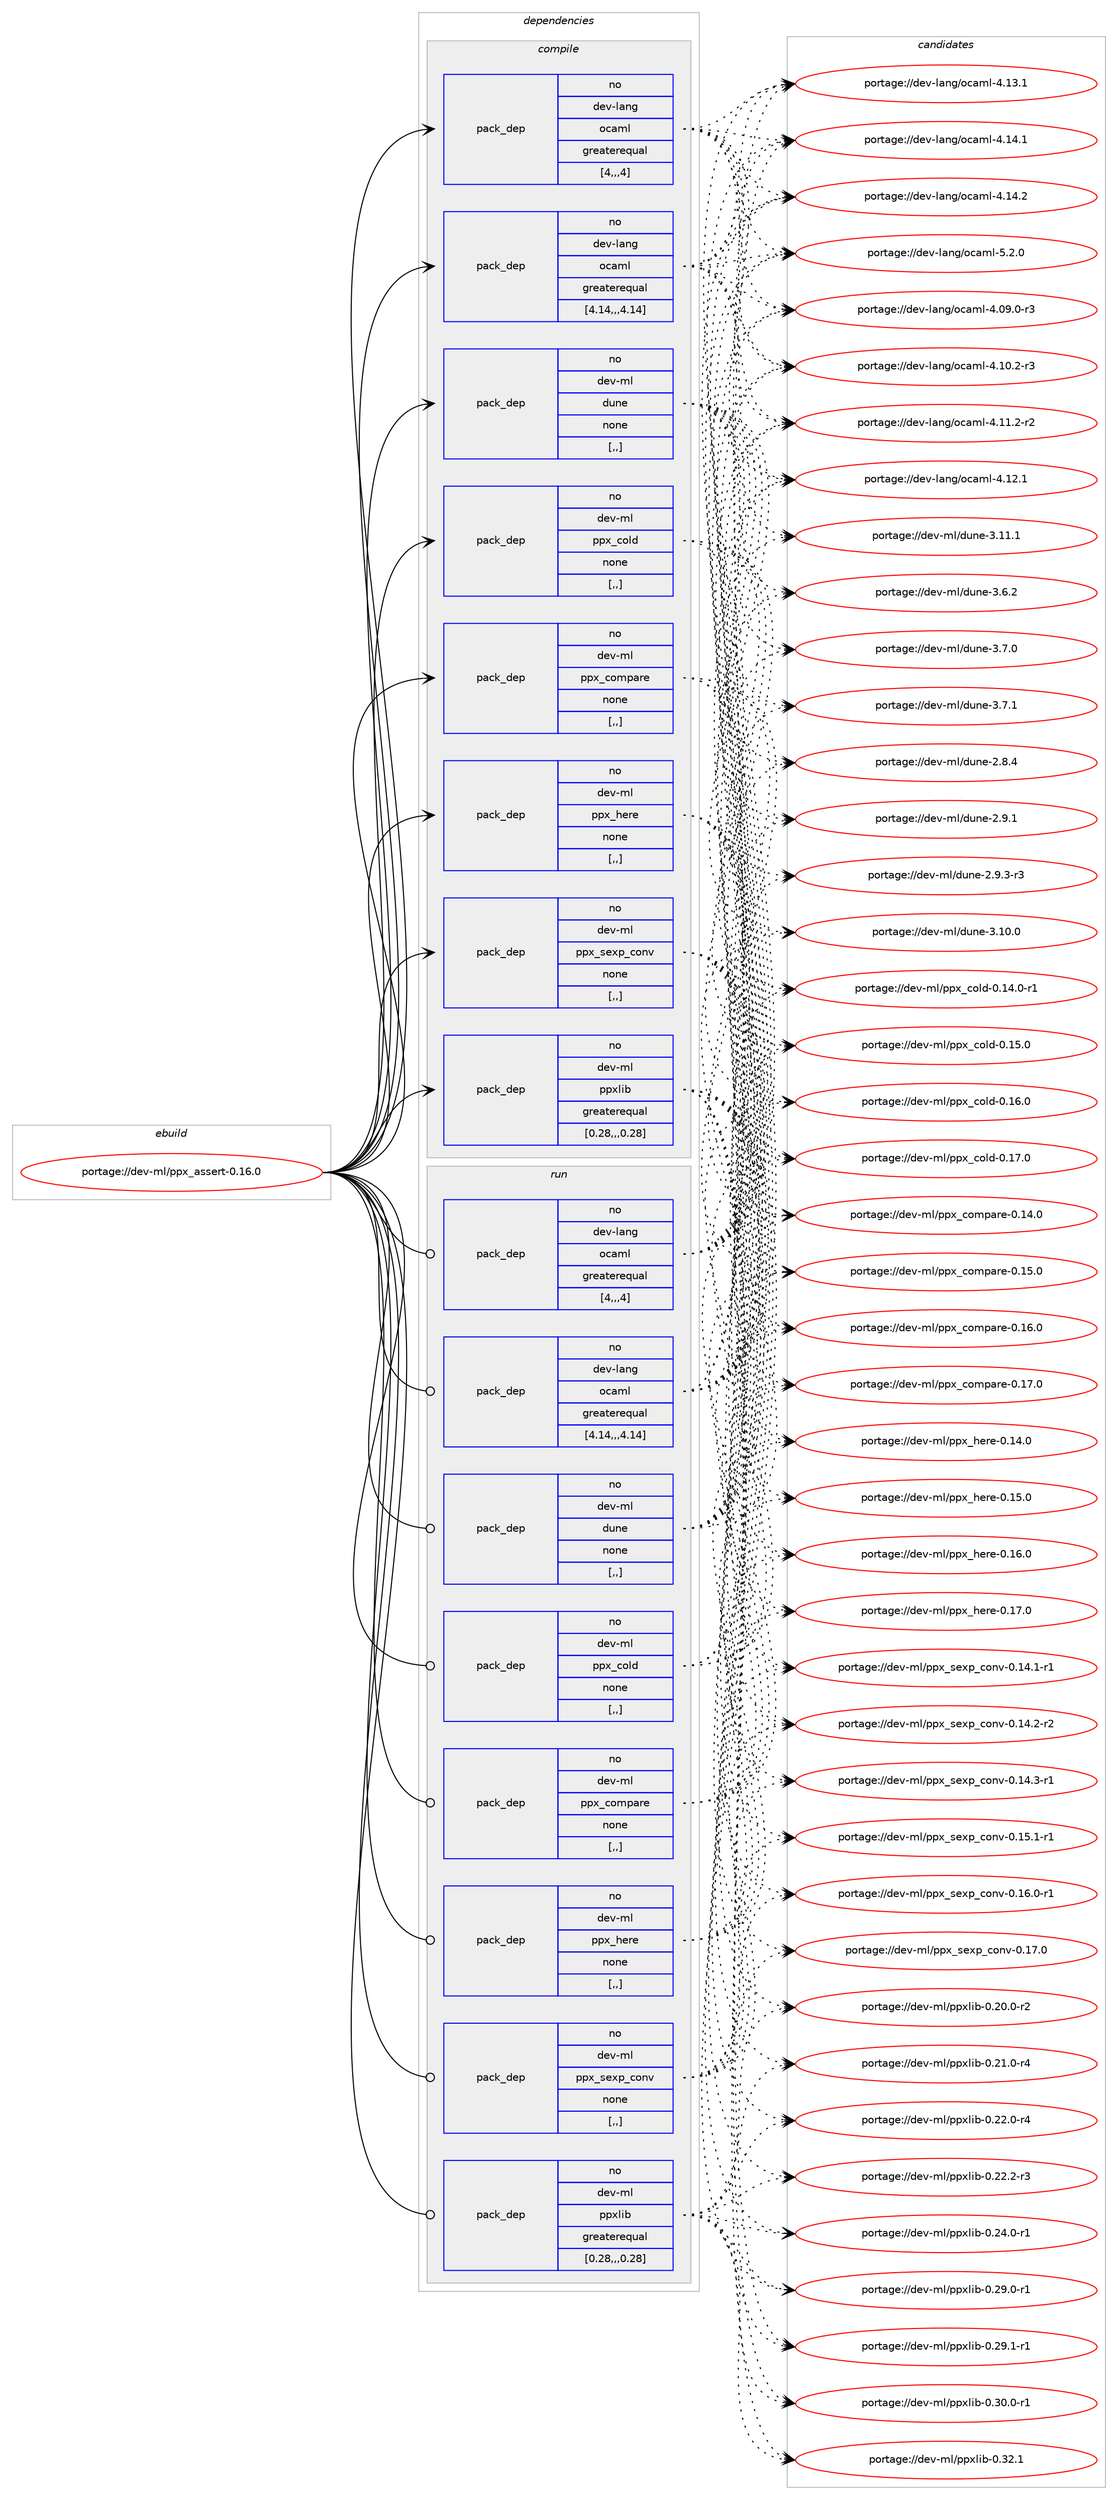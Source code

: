 digraph prolog {

# *************
# Graph options
# *************

newrank=true;
concentrate=true;
compound=true;
graph [rankdir=LR,fontname=Helvetica,fontsize=10,ranksep=1.5];#, ranksep=2.5, nodesep=0.2];
edge  [arrowhead=vee];
node  [fontname=Helvetica,fontsize=10];

# **********
# The ebuild
# **********

subgraph cluster_leftcol {
color=gray;
rank=same;
label=<<i>ebuild</i>>;
id [label="portage://dev-ml/ppx_assert-0.16.0", color=red, width=4, href="../dev-ml/ppx_assert-0.16.0.svg"];
}

# ****************
# The dependencies
# ****************

subgraph cluster_midcol {
color=gray;
label=<<i>dependencies</i>>;
subgraph cluster_compile {
fillcolor="#eeeeee";
style=filled;
label=<<i>compile</i>>;
subgraph pack88953 {
dependency118992 [label=<<TABLE BORDER="0" CELLBORDER="1" CELLSPACING="0" CELLPADDING="4" WIDTH="220"><TR><TD ROWSPAN="6" CELLPADDING="30">pack_dep</TD></TR><TR><TD WIDTH="110">no</TD></TR><TR><TD>dev-lang</TD></TR><TR><TD>ocaml</TD></TR><TR><TD>greaterequal</TD></TR><TR><TD>[4,,,4]</TD></TR></TABLE>>, shape=none, color=blue];
}
id:e -> dependency118992:w [weight=20,style="solid",arrowhead="vee"];
subgraph pack88954 {
dependency118993 [label=<<TABLE BORDER="0" CELLBORDER="1" CELLSPACING="0" CELLPADDING="4" WIDTH="220"><TR><TD ROWSPAN="6" CELLPADDING="30">pack_dep</TD></TR><TR><TD WIDTH="110">no</TD></TR><TR><TD>dev-lang</TD></TR><TR><TD>ocaml</TD></TR><TR><TD>greaterequal</TD></TR><TR><TD>[4.14,,,4.14]</TD></TR></TABLE>>, shape=none, color=blue];
}
id:e -> dependency118993:w [weight=20,style="solid",arrowhead="vee"];
subgraph pack88955 {
dependency118994 [label=<<TABLE BORDER="0" CELLBORDER="1" CELLSPACING="0" CELLPADDING="4" WIDTH="220"><TR><TD ROWSPAN="6" CELLPADDING="30">pack_dep</TD></TR><TR><TD WIDTH="110">no</TD></TR><TR><TD>dev-ml</TD></TR><TR><TD>dune</TD></TR><TR><TD>none</TD></TR><TR><TD>[,,]</TD></TR></TABLE>>, shape=none, color=blue];
}
id:e -> dependency118994:w [weight=20,style="solid",arrowhead="vee"];
subgraph pack88956 {
dependency118995 [label=<<TABLE BORDER="0" CELLBORDER="1" CELLSPACING="0" CELLPADDING="4" WIDTH="220"><TR><TD ROWSPAN="6" CELLPADDING="30">pack_dep</TD></TR><TR><TD WIDTH="110">no</TD></TR><TR><TD>dev-ml</TD></TR><TR><TD>ppx_cold</TD></TR><TR><TD>none</TD></TR><TR><TD>[,,]</TD></TR></TABLE>>, shape=none, color=blue];
}
id:e -> dependency118995:w [weight=20,style="solid",arrowhead="vee"];
subgraph pack88957 {
dependency118996 [label=<<TABLE BORDER="0" CELLBORDER="1" CELLSPACING="0" CELLPADDING="4" WIDTH="220"><TR><TD ROWSPAN="6" CELLPADDING="30">pack_dep</TD></TR><TR><TD WIDTH="110">no</TD></TR><TR><TD>dev-ml</TD></TR><TR><TD>ppx_compare</TD></TR><TR><TD>none</TD></TR><TR><TD>[,,]</TD></TR></TABLE>>, shape=none, color=blue];
}
id:e -> dependency118996:w [weight=20,style="solid",arrowhead="vee"];
subgraph pack88958 {
dependency118997 [label=<<TABLE BORDER="0" CELLBORDER="1" CELLSPACING="0" CELLPADDING="4" WIDTH="220"><TR><TD ROWSPAN="6" CELLPADDING="30">pack_dep</TD></TR><TR><TD WIDTH="110">no</TD></TR><TR><TD>dev-ml</TD></TR><TR><TD>ppx_here</TD></TR><TR><TD>none</TD></TR><TR><TD>[,,]</TD></TR></TABLE>>, shape=none, color=blue];
}
id:e -> dependency118997:w [weight=20,style="solid",arrowhead="vee"];
subgraph pack88959 {
dependency118998 [label=<<TABLE BORDER="0" CELLBORDER="1" CELLSPACING="0" CELLPADDING="4" WIDTH="220"><TR><TD ROWSPAN="6" CELLPADDING="30">pack_dep</TD></TR><TR><TD WIDTH="110">no</TD></TR><TR><TD>dev-ml</TD></TR><TR><TD>ppx_sexp_conv</TD></TR><TR><TD>none</TD></TR><TR><TD>[,,]</TD></TR></TABLE>>, shape=none, color=blue];
}
id:e -> dependency118998:w [weight=20,style="solid",arrowhead="vee"];
subgraph pack88960 {
dependency118999 [label=<<TABLE BORDER="0" CELLBORDER="1" CELLSPACING="0" CELLPADDING="4" WIDTH="220"><TR><TD ROWSPAN="6" CELLPADDING="30">pack_dep</TD></TR><TR><TD WIDTH="110">no</TD></TR><TR><TD>dev-ml</TD></TR><TR><TD>ppxlib</TD></TR><TR><TD>greaterequal</TD></TR><TR><TD>[0.28,,,0.28]</TD></TR></TABLE>>, shape=none, color=blue];
}
id:e -> dependency118999:w [weight=20,style="solid",arrowhead="vee"];
}
subgraph cluster_compileandrun {
fillcolor="#eeeeee";
style=filled;
label=<<i>compile and run</i>>;
}
subgraph cluster_run {
fillcolor="#eeeeee";
style=filled;
label=<<i>run</i>>;
subgraph pack88961 {
dependency119000 [label=<<TABLE BORDER="0" CELLBORDER="1" CELLSPACING="0" CELLPADDING="4" WIDTH="220"><TR><TD ROWSPAN="6" CELLPADDING="30">pack_dep</TD></TR><TR><TD WIDTH="110">no</TD></TR><TR><TD>dev-lang</TD></TR><TR><TD>ocaml</TD></TR><TR><TD>greaterequal</TD></TR><TR><TD>[4,,,4]</TD></TR></TABLE>>, shape=none, color=blue];
}
id:e -> dependency119000:w [weight=20,style="solid",arrowhead="odot"];
subgraph pack88962 {
dependency119001 [label=<<TABLE BORDER="0" CELLBORDER="1" CELLSPACING="0" CELLPADDING="4" WIDTH="220"><TR><TD ROWSPAN="6" CELLPADDING="30">pack_dep</TD></TR><TR><TD WIDTH="110">no</TD></TR><TR><TD>dev-lang</TD></TR><TR><TD>ocaml</TD></TR><TR><TD>greaterequal</TD></TR><TR><TD>[4.14,,,4.14]</TD></TR></TABLE>>, shape=none, color=blue];
}
id:e -> dependency119001:w [weight=20,style="solid",arrowhead="odot"];
subgraph pack88963 {
dependency119002 [label=<<TABLE BORDER="0" CELLBORDER="1" CELLSPACING="0" CELLPADDING="4" WIDTH="220"><TR><TD ROWSPAN="6" CELLPADDING="30">pack_dep</TD></TR><TR><TD WIDTH="110">no</TD></TR><TR><TD>dev-ml</TD></TR><TR><TD>dune</TD></TR><TR><TD>none</TD></TR><TR><TD>[,,]</TD></TR></TABLE>>, shape=none, color=blue];
}
id:e -> dependency119002:w [weight=20,style="solid",arrowhead="odot"];
subgraph pack88964 {
dependency119003 [label=<<TABLE BORDER="0" CELLBORDER="1" CELLSPACING="0" CELLPADDING="4" WIDTH="220"><TR><TD ROWSPAN="6" CELLPADDING="30">pack_dep</TD></TR><TR><TD WIDTH="110">no</TD></TR><TR><TD>dev-ml</TD></TR><TR><TD>ppx_cold</TD></TR><TR><TD>none</TD></TR><TR><TD>[,,]</TD></TR></TABLE>>, shape=none, color=blue];
}
id:e -> dependency119003:w [weight=20,style="solid",arrowhead="odot"];
subgraph pack88965 {
dependency119004 [label=<<TABLE BORDER="0" CELLBORDER="1" CELLSPACING="0" CELLPADDING="4" WIDTH="220"><TR><TD ROWSPAN="6" CELLPADDING="30">pack_dep</TD></TR><TR><TD WIDTH="110">no</TD></TR><TR><TD>dev-ml</TD></TR><TR><TD>ppx_compare</TD></TR><TR><TD>none</TD></TR><TR><TD>[,,]</TD></TR></TABLE>>, shape=none, color=blue];
}
id:e -> dependency119004:w [weight=20,style="solid",arrowhead="odot"];
subgraph pack88966 {
dependency119005 [label=<<TABLE BORDER="0" CELLBORDER="1" CELLSPACING="0" CELLPADDING="4" WIDTH="220"><TR><TD ROWSPAN="6" CELLPADDING="30">pack_dep</TD></TR><TR><TD WIDTH="110">no</TD></TR><TR><TD>dev-ml</TD></TR><TR><TD>ppx_here</TD></TR><TR><TD>none</TD></TR><TR><TD>[,,]</TD></TR></TABLE>>, shape=none, color=blue];
}
id:e -> dependency119005:w [weight=20,style="solid",arrowhead="odot"];
subgraph pack88967 {
dependency119006 [label=<<TABLE BORDER="0" CELLBORDER="1" CELLSPACING="0" CELLPADDING="4" WIDTH="220"><TR><TD ROWSPAN="6" CELLPADDING="30">pack_dep</TD></TR><TR><TD WIDTH="110">no</TD></TR><TR><TD>dev-ml</TD></TR><TR><TD>ppx_sexp_conv</TD></TR><TR><TD>none</TD></TR><TR><TD>[,,]</TD></TR></TABLE>>, shape=none, color=blue];
}
id:e -> dependency119006:w [weight=20,style="solid",arrowhead="odot"];
subgraph pack88968 {
dependency119007 [label=<<TABLE BORDER="0" CELLBORDER="1" CELLSPACING="0" CELLPADDING="4" WIDTH="220"><TR><TD ROWSPAN="6" CELLPADDING="30">pack_dep</TD></TR><TR><TD WIDTH="110">no</TD></TR><TR><TD>dev-ml</TD></TR><TR><TD>ppxlib</TD></TR><TR><TD>greaterequal</TD></TR><TR><TD>[0.28,,,0.28]</TD></TR></TABLE>>, shape=none, color=blue];
}
id:e -> dependency119007:w [weight=20,style="solid",arrowhead="odot"];
}
}

# **************
# The candidates
# **************

subgraph cluster_choices {
rank=same;
color=gray;
label=<<i>candidates</i>>;

subgraph choice88953 {
color=black;
nodesep=1;
choice1001011184510897110103471119997109108455246485746484511451 [label="portage://dev-lang/ocaml-4.09.0-r3", color=red, width=4,href="../dev-lang/ocaml-4.09.0-r3.svg"];
choice1001011184510897110103471119997109108455246494846504511451 [label="portage://dev-lang/ocaml-4.10.2-r3", color=red, width=4,href="../dev-lang/ocaml-4.10.2-r3.svg"];
choice1001011184510897110103471119997109108455246494946504511450 [label="portage://dev-lang/ocaml-4.11.2-r2", color=red, width=4,href="../dev-lang/ocaml-4.11.2-r2.svg"];
choice100101118451089711010347111999710910845524649504649 [label="portage://dev-lang/ocaml-4.12.1", color=red, width=4,href="../dev-lang/ocaml-4.12.1.svg"];
choice100101118451089711010347111999710910845524649514649 [label="portage://dev-lang/ocaml-4.13.1", color=red, width=4,href="../dev-lang/ocaml-4.13.1.svg"];
choice100101118451089711010347111999710910845524649524649 [label="portage://dev-lang/ocaml-4.14.1", color=red, width=4,href="../dev-lang/ocaml-4.14.1.svg"];
choice100101118451089711010347111999710910845524649524650 [label="portage://dev-lang/ocaml-4.14.2", color=red, width=4,href="../dev-lang/ocaml-4.14.2.svg"];
choice1001011184510897110103471119997109108455346504648 [label="portage://dev-lang/ocaml-5.2.0", color=red, width=4,href="../dev-lang/ocaml-5.2.0.svg"];
dependency118992:e -> choice1001011184510897110103471119997109108455246485746484511451:w [style=dotted,weight="100"];
dependency118992:e -> choice1001011184510897110103471119997109108455246494846504511451:w [style=dotted,weight="100"];
dependency118992:e -> choice1001011184510897110103471119997109108455246494946504511450:w [style=dotted,weight="100"];
dependency118992:e -> choice100101118451089711010347111999710910845524649504649:w [style=dotted,weight="100"];
dependency118992:e -> choice100101118451089711010347111999710910845524649514649:w [style=dotted,weight="100"];
dependency118992:e -> choice100101118451089711010347111999710910845524649524649:w [style=dotted,weight="100"];
dependency118992:e -> choice100101118451089711010347111999710910845524649524650:w [style=dotted,weight="100"];
dependency118992:e -> choice1001011184510897110103471119997109108455346504648:w [style=dotted,weight="100"];
}
subgraph choice88954 {
color=black;
nodesep=1;
choice1001011184510897110103471119997109108455246485746484511451 [label="portage://dev-lang/ocaml-4.09.0-r3", color=red, width=4,href="../dev-lang/ocaml-4.09.0-r3.svg"];
choice1001011184510897110103471119997109108455246494846504511451 [label="portage://dev-lang/ocaml-4.10.2-r3", color=red, width=4,href="../dev-lang/ocaml-4.10.2-r3.svg"];
choice1001011184510897110103471119997109108455246494946504511450 [label="portage://dev-lang/ocaml-4.11.2-r2", color=red, width=4,href="../dev-lang/ocaml-4.11.2-r2.svg"];
choice100101118451089711010347111999710910845524649504649 [label="portage://dev-lang/ocaml-4.12.1", color=red, width=4,href="../dev-lang/ocaml-4.12.1.svg"];
choice100101118451089711010347111999710910845524649514649 [label="portage://dev-lang/ocaml-4.13.1", color=red, width=4,href="../dev-lang/ocaml-4.13.1.svg"];
choice100101118451089711010347111999710910845524649524649 [label="portage://dev-lang/ocaml-4.14.1", color=red, width=4,href="../dev-lang/ocaml-4.14.1.svg"];
choice100101118451089711010347111999710910845524649524650 [label="portage://dev-lang/ocaml-4.14.2", color=red, width=4,href="../dev-lang/ocaml-4.14.2.svg"];
choice1001011184510897110103471119997109108455346504648 [label="portage://dev-lang/ocaml-5.2.0", color=red, width=4,href="../dev-lang/ocaml-5.2.0.svg"];
dependency118993:e -> choice1001011184510897110103471119997109108455246485746484511451:w [style=dotted,weight="100"];
dependency118993:e -> choice1001011184510897110103471119997109108455246494846504511451:w [style=dotted,weight="100"];
dependency118993:e -> choice1001011184510897110103471119997109108455246494946504511450:w [style=dotted,weight="100"];
dependency118993:e -> choice100101118451089711010347111999710910845524649504649:w [style=dotted,weight="100"];
dependency118993:e -> choice100101118451089711010347111999710910845524649514649:w [style=dotted,weight="100"];
dependency118993:e -> choice100101118451089711010347111999710910845524649524649:w [style=dotted,weight="100"];
dependency118993:e -> choice100101118451089711010347111999710910845524649524650:w [style=dotted,weight="100"];
dependency118993:e -> choice1001011184510897110103471119997109108455346504648:w [style=dotted,weight="100"];
}
subgraph choice88955 {
color=black;
nodesep=1;
choice1001011184510910847100117110101455046564652 [label="portage://dev-ml/dune-2.8.4", color=red, width=4,href="../dev-ml/dune-2.8.4.svg"];
choice1001011184510910847100117110101455046574649 [label="portage://dev-ml/dune-2.9.1", color=red, width=4,href="../dev-ml/dune-2.9.1.svg"];
choice10010111845109108471001171101014550465746514511451 [label="portage://dev-ml/dune-2.9.3-r3", color=red, width=4,href="../dev-ml/dune-2.9.3-r3.svg"];
choice100101118451091084710011711010145514649484648 [label="portage://dev-ml/dune-3.10.0", color=red, width=4,href="../dev-ml/dune-3.10.0.svg"];
choice100101118451091084710011711010145514649494649 [label="portage://dev-ml/dune-3.11.1", color=red, width=4,href="../dev-ml/dune-3.11.1.svg"];
choice1001011184510910847100117110101455146544650 [label="portage://dev-ml/dune-3.6.2", color=red, width=4,href="../dev-ml/dune-3.6.2.svg"];
choice1001011184510910847100117110101455146554648 [label="portage://dev-ml/dune-3.7.0", color=red, width=4,href="../dev-ml/dune-3.7.0.svg"];
choice1001011184510910847100117110101455146554649 [label="portage://dev-ml/dune-3.7.1", color=red, width=4,href="../dev-ml/dune-3.7.1.svg"];
dependency118994:e -> choice1001011184510910847100117110101455046564652:w [style=dotted,weight="100"];
dependency118994:e -> choice1001011184510910847100117110101455046574649:w [style=dotted,weight="100"];
dependency118994:e -> choice10010111845109108471001171101014550465746514511451:w [style=dotted,weight="100"];
dependency118994:e -> choice100101118451091084710011711010145514649484648:w [style=dotted,weight="100"];
dependency118994:e -> choice100101118451091084710011711010145514649494649:w [style=dotted,weight="100"];
dependency118994:e -> choice1001011184510910847100117110101455146544650:w [style=dotted,weight="100"];
dependency118994:e -> choice1001011184510910847100117110101455146554648:w [style=dotted,weight="100"];
dependency118994:e -> choice1001011184510910847100117110101455146554649:w [style=dotted,weight="100"];
}
subgraph choice88956 {
color=black;
nodesep=1;
choice10010111845109108471121121209599111108100454846495246484511449 [label="portage://dev-ml/ppx_cold-0.14.0-r1", color=red, width=4,href="../dev-ml/ppx_cold-0.14.0-r1.svg"];
choice1001011184510910847112112120959911110810045484649534648 [label="portage://dev-ml/ppx_cold-0.15.0", color=red, width=4,href="../dev-ml/ppx_cold-0.15.0.svg"];
choice1001011184510910847112112120959911110810045484649544648 [label="portage://dev-ml/ppx_cold-0.16.0", color=red, width=4,href="../dev-ml/ppx_cold-0.16.0.svg"];
choice1001011184510910847112112120959911110810045484649554648 [label="portage://dev-ml/ppx_cold-0.17.0", color=red, width=4,href="../dev-ml/ppx_cold-0.17.0.svg"];
dependency118995:e -> choice10010111845109108471121121209599111108100454846495246484511449:w [style=dotted,weight="100"];
dependency118995:e -> choice1001011184510910847112112120959911110810045484649534648:w [style=dotted,weight="100"];
dependency118995:e -> choice1001011184510910847112112120959911110810045484649544648:w [style=dotted,weight="100"];
dependency118995:e -> choice1001011184510910847112112120959911110810045484649554648:w [style=dotted,weight="100"];
}
subgraph choice88957 {
color=black;
nodesep=1;
choice100101118451091084711211212095991111091129711410145484649524648 [label="portage://dev-ml/ppx_compare-0.14.0", color=red, width=4,href="../dev-ml/ppx_compare-0.14.0.svg"];
choice100101118451091084711211212095991111091129711410145484649534648 [label="portage://dev-ml/ppx_compare-0.15.0", color=red, width=4,href="../dev-ml/ppx_compare-0.15.0.svg"];
choice100101118451091084711211212095991111091129711410145484649544648 [label="portage://dev-ml/ppx_compare-0.16.0", color=red, width=4,href="../dev-ml/ppx_compare-0.16.0.svg"];
choice100101118451091084711211212095991111091129711410145484649554648 [label="portage://dev-ml/ppx_compare-0.17.0", color=red, width=4,href="../dev-ml/ppx_compare-0.17.0.svg"];
dependency118996:e -> choice100101118451091084711211212095991111091129711410145484649524648:w [style=dotted,weight="100"];
dependency118996:e -> choice100101118451091084711211212095991111091129711410145484649534648:w [style=dotted,weight="100"];
dependency118996:e -> choice100101118451091084711211212095991111091129711410145484649544648:w [style=dotted,weight="100"];
dependency118996:e -> choice100101118451091084711211212095991111091129711410145484649554648:w [style=dotted,weight="100"];
}
subgraph choice88958 {
color=black;
nodesep=1;
choice10010111845109108471121121209510410111410145484649524648 [label="portage://dev-ml/ppx_here-0.14.0", color=red, width=4,href="../dev-ml/ppx_here-0.14.0.svg"];
choice10010111845109108471121121209510410111410145484649534648 [label="portage://dev-ml/ppx_here-0.15.0", color=red, width=4,href="../dev-ml/ppx_here-0.15.0.svg"];
choice10010111845109108471121121209510410111410145484649544648 [label="portage://dev-ml/ppx_here-0.16.0", color=red, width=4,href="../dev-ml/ppx_here-0.16.0.svg"];
choice10010111845109108471121121209510410111410145484649554648 [label="portage://dev-ml/ppx_here-0.17.0", color=red, width=4,href="../dev-ml/ppx_here-0.17.0.svg"];
dependency118997:e -> choice10010111845109108471121121209510410111410145484649524648:w [style=dotted,weight="100"];
dependency118997:e -> choice10010111845109108471121121209510410111410145484649534648:w [style=dotted,weight="100"];
dependency118997:e -> choice10010111845109108471121121209510410111410145484649544648:w [style=dotted,weight="100"];
dependency118997:e -> choice10010111845109108471121121209510410111410145484649554648:w [style=dotted,weight="100"];
}
subgraph choice88959 {
color=black;
nodesep=1;
choice1001011184510910847112112120951151011201129599111110118454846495246494511449 [label="portage://dev-ml/ppx_sexp_conv-0.14.1-r1", color=red, width=4,href="../dev-ml/ppx_sexp_conv-0.14.1-r1.svg"];
choice1001011184510910847112112120951151011201129599111110118454846495246504511450 [label="portage://dev-ml/ppx_sexp_conv-0.14.2-r2", color=red, width=4,href="../dev-ml/ppx_sexp_conv-0.14.2-r2.svg"];
choice1001011184510910847112112120951151011201129599111110118454846495246514511449 [label="portage://dev-ml/ppx_sexp_conv-0.14.3-r1", color=red, width=4,href="../dev-ml/ppx_sexp_conv-0.14.3-r1.svg"];
choice1001011184510910847112112120951151011201129599111110118454846495346494511449 [label="portage://dev-ml/ppx_sexp_conv-0.15.1-r1", color=red, width=4,href="../dev-ml/ppx_sexp_conv-0.15.1-r1.svg"];
choice1001011184510910847112112120951151011201129599111110118454846495446484511449 [label="portage://dev-ml/ppx_sexp_conv-0.16.0-r1", color=red, width=4,href="../dev-ml/ppx_sexp_conv-0.16.0-r1.svg"];
choice100101118451091084711211212095115101120112959911111011845484649554648 [label="portage://dev-ml/ppx_sexp_conv-0.17.0", color=red, width=4,href="../dev-ml/ppx_sexp_conv-0.17.0.svg"];
dependency118998:e -> choice1001011184510910847112112120951151011201129599111110118454846495246494511449:w [style=dotted,weight="100"];
dependency118998:e -> choice1001011184510910847112112120951151011201129599111110118454846495246504511450:w [style=dotted,weight="100"];
dependency118998:e -> choice1001011184510910847112112120951151011201129599111110118454846495246514511449:w [style=dotted,weight="100"];
dependency118998:e -> choice1001011184510910847112112120951151011201129599111110118454846495346494511449:w [style=dotted,weight="100"];
dependency118998:e -> choice1001011184510910847112112120951151011201129599111110118454846495446484511449:w [style=dotted,weight="100"];
dependency118998:e -> choice100101118451091084711211212095115101120112959911111011845484649554648:w [style=dotted,weight="100"];
}
subgraph choice88960 {
color=black;
nodesep=1;
choice100101118451091084711211212010810598454846504846484511450 [label="portage://dev-ml/ppxlib-0.20.0-r2", color=red, width=4,href="../dev-ml/ppxlib-0.20.0-r2.svg"];
choice100101118451091084711211212010810598454846504946484511452 [label="portage://dev-ml/ppxlib-0.21.0-r4", color=red, width=4,href="../dev-ml/ppxlib-0.21.0-r4.svg"];
choice100101118451091084711211212010810598454846505046484511452 [label="portage://dev-ml/ppxlib-0.22.0-r4", color=red, width=4,href="../dev-ml/ppxlib-0.22.0-r4.svg"];
choice100101118451091084711211212010810598454846505046504511451 [label="portage://dev-ml/ppxlib-0.22.2-r3", color=red, width=4,href="../dev-ml/ppxlib-0.22.2-r3.svg"];
choice100101118451091084711211212010810598454846505246484511449 [label="portage://dev-ml/ppxlib-0.24.0-r1", color=red, width=4,href="../dev-ml/ppxlib-0.24.0-r1.svg"];
choice100101118451091084711211212010810598454846505746484511449 [label="portage://dev-ml/ppxlib-0.29.0-r1", color=red, width=4,href="../dev-ml/ppxlib-0.29.0-r1.svg"];
choice100101118451091084711211212010810598454846505746494511449 [label="portage://dev-ml/ppxlib-0.29.1-r1", color=red, width=4,href="../dev-ml/ppxlib-0.29.1-r1.svg"];
choice100101118451091084711211212010810598454846514846484511449 [label="portage://dev-ml/ppxlib-0.30.0-r1", color=red, width=4,href="../dev-ml/ppxlib-0.30.0-r1.svg"];
choice10010111845109108471121121201081059845484651504649 [label="portage://dev-ml/ppxlib-0.32.1", color=red, width=4,href="../dev-ml/ppxlib-0.32.1.svg"];
dependency118999:e -> choice100101118451091084711211212010810598454846504846484511450:w [style=dotted,weight="100"];
dependency118999:e -> choice100101118451091084711211212010810598454846504946484511452:w [style=dotted,weight="100"];
dependency118999:e -> choice100101118451091084711211212010810598454846505046484511452:w [style=dotted,weight="100"];
dependency118999:e -> choice100101118451091084711211212010810598454846505046504511451:w [style=dotted,weight="100"];
dependency118999:e -> choice100101118451091084711211212010810598454846505246484511449:w [style=dotted,weight="100"];
dependency118999:e -> choice100101118451091084711211212010810598454846505746484511449:w [style=dotted,weight="100"];
dependency118999:e -> choice100101118451091084711211212010810598454846505746494511449:w [style=dotted,weight="100"];
dependency118999:e -> choice100101118451091084711211212010810598454846514846484511449:w [style=dotted,weight="100"];
dependency118999:e -> choice10010111845109108471121121201081059845484651504649:w [style=dotted,weight="100"];
}
subgraph choice88961 {
color=black;
nodesep=1;
choice1001011184510897110103471119997109108455246485746484511451 [label="portage://dev-lang/ocaml-4.09.0-r3", color=red, width=4,href="../dev-lang/ocaml-4.09.0-r3.svg"];
choice1001011184510897110103471119997109108455246494846504511451 [label="portage://dev-lang/ocaml-4.10.2-r3", color=red, width=4,href="../dev-lang/ocaml-4.10.2-r3.svg"];
choice1001011184510897110103471119997109108455246494946504511450 [label="portage://dev-lang/ocaml-4.11.2-r2", color=red, width=4,href="../dev-lang/ocaml-4.11.2-r2.svg"];
choice100101118451089711010347111999710910845524649504649 [label="portage://dev-lang/ocaml-4.12.1", color=red, width=4,href="../dev-lang/ocaml-4.12.1.svg"];
choice100101118451089711010347111999710910845524649514649 [label="portage://dev-lang/ocaml-4.13.1", color=red, width=4,href="../dev-lang/ocaml-4.13.1.svg"];
choice100101118451089711010347111999710910845524649524649 [label="portage://dev-lang/ocaml-4.14.1", color=red, width=4,href="../dev-lang/ocaml-4.14.1.svg"];
choice100101118451089711010347111999710910845524649524650 [label="portage://dev-lang/ocaml-4.14.2", color=red, width=4,href="../dev-lang/ocaml-4.14.2.svg"];
choice1001011184510897110103471119997109108455346504648 [label="portage://dev-lang/ocaml-5.2.0", color=red, width=4,href="../dev-lang/ocaml-5.2.0.svg"];
dependency119000:e -> choice1001011184510897110103471119997109108455246485746484511451:w [style=dotted,weight="100"];
dependency119000:e -> choice1001011184510897110103471119997109108455246494846504511451:w [style=dotted,weight="100"];
dependency119000:e -> choice1001011184510897110103471119997109108455246494946504511450:w [style=dotted,weight="100"];
dependency119000:e -> choice100101118451089711010347111999710910845524649504649:w [style=dotted,weight="100"];
dependency119000:e -> choice100101118451089711010347111999710910845524649514649:w [style=dotted,weight="100"];
dependency119000:e -> choice100101118451089711010347111999710910845524649524649:w [style=dotted,weight="100"];
dependency119000:e -> choice100101118451089711010347111999710910845524649524650:w [style=dotted,weight="100"];
dependency119000:e -> choice1001011184510897110103471119997109108455346504648:w [style=dotted,weight="100"];
}
subgraph choice88962 {
color=black;
nodesep=1;
choice1001011184510897110103471119997109108455246485746484511451 [label="portage://dev-lang/ocaml-4.09.0-r3", color=red, width=4,href="../dev-lang/ocaml-4.09.0-r3.svg"];
choice1001011184510897110103471119997109108455246494846504511451 [label="portage://dev-lang/ocaml-4.10.2-r3", color=red, width=4,href="../dev-lang/ocaml-4.10.2-r3.svg"];
choice1001011184510897110103471119997109108455246494946504511450 [label="portage://dev-lang/ocaml-4.11.2-r2", color=red, width=4,href="../dev-lang/ocaml-4.11.2-r2.svg"];
choice100101118451089711010347111999710910845524649504649 [label="portage://dev-lang/ocaml-4.12.1", color=red, width=4,href="../dev-lang/ocaml-4.12.1.svg"];
choice100101118451089711010347111999710910845524649514649 [label="portage://dev-lang/ocaml-4.13.1", color=red, width=4,href="../dev-lang/ocaml-4.13.1.svg"];
choice100101118451089711010347111999710910845524649524649 [label="portage://dev-lang/ocaml-4.14.1", color=red, width=4,href="../dev-lang/ocaml-4.14.1.svg"];
choice100101118451089711010347111999710910845524649524650 [label="portage://dev-lang/ocaml-4.14.2", color=red, width=4,href="../dev-lang/ocaml-4.14.2.svg"];
choice1001011184510897110103471119997109108455346504648 [label="portage://dev-lang/ocaml-5.2.0", color=red, width=4,href="../dev-lang/ocaml-5.2.0.svg"];
dependency119001:e -> choice1001011184510897110103471119997109108455246485746484511451:w [style=dotted,weight="100"];
dependency119001:e -> choice1001011184510897110103471119997109108455246494846504511451:w [style=dotted,weight="100"];
dependency119001:e -> choice1001011184510897110103471119997109108455246494946504511450:w [style=dotted,weight="100"];
dependency119001:e -> choice100101118451089711010347111999710910845524649504649:w [style=dotted,weight="100"];
dependency119001:e -> choice100101118451089711010347111999710910845524649514649:w [style=dotted,weight="100"];
dependency119001:e -> choice100101118451089711010347111999710910845524649524649:w [style=dotted,weight="100"];
dependency119001:e -> choice100101118451089711010347111999710910845524649524650:w [style=dotted,weight="100"];
dependency119001:e -> choice1001011184510897110103471119997109108455346504648:w [style=dotted,weight="100"];
}
subgraph choice88963 {
color=black;
nodesep=1;
choice1001011184510910847100117110101455046564652 [label="portage://dev-ml/dune-2.8.4", color=red, width=4,href="../dev-ml/dune-2.8.4.svg"];
choice1001011184510910847100117110101455046574649 [label="portage://dev-ml/dune-2.9.1", color=red, width=4,href="../dev-ml/dune-2.9.1.svg"];
choice10010111845109108471001171101014550465746514511451 [label="portage://dev-ml/dune-2.9.3-r3", color=red, width=4,href="../dev-ml/dune-2.9.3-r3.svg"];
choice100101118451091084710011711010145514649484648 [label="portage://dev-ml/dune-3.10.0", color=red, width=4,href="../dev-ml/dune-3.10.0.svg"];
choice100101118451091084710011711010145514649494649 [label="portage://dev-ml/dune-3.11.1", color=red, width=4,href="../dev-ml/dune-3.11.1.svg"];
choice1001011184510910847100117110101455146544650 [label="portage://dev-ml/dune-3.6.2", color=red, width=4,href="../dev-ml/dune-3.6.2.svg"];
choice1001011184510910847100117110101455146554648 [label="portage://dev-ml/dune-3.7.0", color=red, width=4,href="../dev-ml/dune-3.7.0.svg"];
choice1001011184510910847100117110101455146554649 [label="portage://dev-ml/dune-3.7.1", color=red, width=4,href="../dev-ml/dune-3.7.1.svg"];
dependency119002:e -> choice1001011184510910847100117110101455046564652:w [style=dotted,weight="100"];
dependency119002:e -> choice1001011184510910847100117110101455046574649:w [style=dotted,weight="100"];
dependency119002:e -> choice10010111845109108471001171101014550465746514511451:w [style=dotted,weight="100"];
dependency119002:e -> choice100101118451091084710011711010145514649484648:w [style=dotted,weight="100"];
dependency119002:e -> choice100101118451091084710011711010145514649494649:w [style=dotted,weight="100"];
dependency119002:e -> choice1001011184510910847100117110101455146544650:w [style=dotted,weight="100"];
dependency119002:e -> choice1001011184510910847100117110101455146554648:w [style=dotted,weight="100"];
dependency119002:e -> choice1001011184510910847100117110101455146554649:w [style=dotted,weight="100"];
}
subgraph choice88964 {
color=black;
nodesep=1;
choice10010111845109108471121121209599111108100454846495246484511449 [label="portage://dev-ml/ppx_cold-0.14.0-r1", color=red, width=4,href="../dev-ml/ppx_cold-0.14.0-r1.svg"];
choice1001011184510910847112112120959911110810045484649534648 [label="portage://dev-ml/ppx_cold-0.15.0", color=red, width=4,href="../dev-ml/ppx_cold-0.15.0.svg"];
choice1001011184510910847112112120959911110810045484649544648 [label="portage://dev-ml/ppx_cold-0.16.0", color=red, width=4,href="../dev-ml/ppx_cold-0.16.0.svg"];
choice1001011184510910847112112120959911110810045484649554648 [label="portage://dev-ml/ppx_cold-0.17.0", color=red, width=4,href="../dev-ml/ppx_cold-0.17.0.svg"];
dependency119003:e -> choice10010111845109108471121121209599111108100454846495246484511449:w [style=dotted,weight="100"];
dependency119003:e -> choice1001011184510910847112112120959911110810045484649534648:w [style=dotted,weight="100"];
dependency119003:e -> choice1001011184510910847112112120959911110810045484649544648:w [style=dotted,weight="100"];
dependency119003:e -> choice1001011184510910847112112120959911110810045484649554648:w [style=dotted,weight="100"];
}
subgraph choice88965 {
color=black;
nodesep=1;
choice100101118451091084711211212095991111091129711410145484649524648 [label="portage://dev-ml/ppx_compare-0.14.0", color=red, width=4,href="../dev-ml/ppx_compare-0.14.0.svg"];
choice100101118451091084711211212095991111091129711410145484649534648 [label="portage://dev-ml/ppx_compare-0.15.0", color=red, width=4,href="../dev-ml/ppx_compare-0.15.0.svg"];
choice100101118451091084711211212095991111091129711410145484649544648 [label="portage://dev-ml/ppx_compare-0.16.0", color=red, width=4,href="../dev-ml/ppx_compare-0.16.0.svg"];
choice100101118451091084711211212095991111091129711410145484649554648 [label="portage://dev-ml/ppx_compare-0.17.0", color=red, width=4,href="../dev-ml/ppx_compare-0.17.0.svg"];
dependency119004:e -> choice100101118451091084711211212095991111091129711410145484649524648:w [style=dotted,weight="100"];
dependency119004:e -> choice100101118451091084711211212095991111091129711410145484649534648:w [style=dotted,weight="100"];
dependency119004:e -> choice100101118451091084711211212095991111091129711410145484649544648:w [style=dotted,weight="100"];
dependency119004:e -> choice100101118451091084711211212095991111091129711410145484649554648:w [style=dotted,weight="100"];
}
subgraph choice88966 {
color=black;
nodesep=1;
choice10010111845109108471121121209510410111410145484649524648 [label="portage://dev-ml/ppx_here-0.14.0", color=red, width=4,href="../dev-ml/ppx_here-0.14.0.svg"];
choice10010111845109108471121121209510410111410145484649534648 [label="portage://dev-ml/ppx_here-0.15.0", color=red, width=4,href="../dev-ml/ppx_here-0.15.0.svg"];
choice10010111845109108471121121209510410111410145484649544648 [label="portage://dev-ml/ppx_here-0.16.0", color=red, width=4,href="../dev-ml/ppx_here-0.16.0.svg"];
choice10010111845109108471121121209510410111410145484649554648 [label="portage://dev-ml/ppx_here-0.17.0", color=red, width=4,href="../dev-ml/ppx_here-0.17.0.svg"];
dependency119005:e -> choice10010111845109108471121121209510410111410145484649524648:w [style=dotted,weight="100"];
dependency119005:e -> choice10010111845109108471121121209510410111410145484649534648:w [style=dotted,weight="100"];
dependency119005:e -> choice10010111845109108471121121209510410111410145484649544648:w [style=dotted,weight="100"];
dependency119005:e -> choice10010111845109108471121121209510410111410145484649554648:w [style=dotted,weight="100"];
}
subgraph choice88967 {
color=black;
nodesep=1;
choice1001011184510910847112112120951151011201129599111110118454846495246494511449 [label="portage://dev-ml/ppx_sexp_conv-0.14.1-r1", color=red, width=4,href="../dev-ml/ppx_sexp_conv-0.14.1-r1.svg"];
choice1001011184510910847112112120951151011201129599111110118454846495246504511450 [label="portage://dev-ml/ppx_sexp_conv-0.14.2-r2", color=red, width=4,href="../dev-ml/ppx_sexp_conv-0.14.2-r2.svg"];
choice1001011184510910847112112120951151011201129599111110118454846495246514511449 [label="portage://dev-ml/ppx_sexp_conv-0.14.3-r1", color=red, width=4,href="../dev-ml/ppx_sexp_conv-0.14.3-r1.svg"];
choice1001011184510910847112112120951151011201129599111110118454846495346494511449 [label="portage://dev-ml/ppx_sexp_conv-0.15.1-r1", color=red, width=4,href="../dev-ml/ppx_sexp_conv-0.15.1-r1.svg"];
choice1001011184510910847112112120951151011201129599111110118454846495446484511449 [label="portage://dev-ml/ppx_sexp_conv-0.16.0-r1", color=red, width=4,href="../dev-ml/ppx_sexp_conv-0.16.0-r1.svg"];
choice100101118451091084711211212095115101120112959911111011845484649554648 [label="portage://dev-ml/ppx_sexp_conv-0.17.0", color=red, width=4,href="../dev-ml/ppx_sexp_conv-0.17.0.svg"];
dependency119006:e -> choice1001011184510910847112112120951151011201129599111110118454846495246494511449:w [style=dotted,weight="100"];
dependency119006:e -> choice1001011184510910847112112120951151011201129599111110118454846495246504511450:w [style=dotted,weight="100"];
dependency119006:e -> choice1001011184510910847112112120951151011201129599111110118454846495246514511449:w [style=dotted,weight="100"];
dependency119006:e -> choice1001011184510910847112112120951151011201129599111110118454846495346494511449:w [style=dotted,weight="100"];
dependency119006:e -> choice1001011184510910847112112120951151011201129599111110118454846495446484511449:w [style=dotted,weight="100"];
dependency119006:e -> choice100101118451091084711211212095115101120112959911111011845484649554648:w [style=dotted,weight="100"];
}
subgraph choice88968 {
color=black;
nodesep=1;
choice100101118451091084711211212010810598454846504846484511450 [label="portage://dev-ml/ppxlib-0.20.0-r2", color=red, width=4,href="../dev-ml/ppxlib-0.20.0-r2.svg"];
choice100101118451091084711211212010810598454846504946484511452 [label="portage://dev-ml/ppxlib-0.21.0-r4", color=red, width=4,href="../dev-ml/ppxlib-0.21.0-r4.svg"];
choice100101118451091084711211212010810598454846505046484511452 [label="portage://dev-ml/ppxlib-0.22.0-r4", color=red, width=4,href="../dev-ml/ppxlib-0.22.0-r4.svg"];
choice100101118451091084711211212010810598454846505046504511451 [label="portage://dev-ml/ppxlib-0.22.2-r3", color=red, width=4,href="../dev-ml/ppxlib-0.22.2-r3.svg"];
choice100101118451091084711211212010810598454846505246484511449 [label="portage://dev-ml/ppxlib-0.24.0-r1", color=red, width=4,href="../dev-ml/ppxlib-0.24.0-r1.svg"];
choice100101118451091084711211212010810598454846505746484511449 [label="portage://dev-ml/ppxlib-0.29.0-r1", color=red, width=4,href="../dev-ml/ppxlib-0.29.0-r1.svg"];
choice100101118451091084711211212010810598454846505746494511449 [label="portage://dev-ml/ppxlib-0.29.1-r1", color=red, width=4,href="../dev-ml/ppxlib-0.29.1-r1.svg"];
choice100101118451091084711211212010810598454846514846484511449 [label="portage://dev-ml/ppxlib-0.30.0-r1", color=red, width=4,href="../dev-ml/ppxlib-0.30.0-r1.svg"];
choice10010111845109108471121121201081059845484651504649 [label="portage://dev-ml/ppxlib-0.32.1", color=red, width=4,href="../dev-ml/ppxlib-0.32.1.svg"];
dependency119007:e -> choice100101118451091084711211212010810598454846504846484511450:w [style=dotted,weight="100"];
dependency119007:e -> choice100101118451091084711211212010810598454846504946484511452:w [style=dotted,weight="100"];
dependency119007:e -> choice100101118451091084711211212010810598454846505046484511452:w [style=dotted,weight="100"];
dependency119007:e -> choice100101118451091084711211212010810598454846505046504511451:w [style=dotted,weight="100"];
dependency119007:e -> choice100101118451091084711211212010810598454846505246484511449:w [style=dotted,weight="100"];
dependency119007:e -> choice100101118451091084711211212010810598454846505746484511449:w [style=dotted,weight="100"];
dependency119007:e -> choice100101118451091084711211212010810598454846505746494511449:w [style=dotted,weight="100"];
dependency119007:e -> choice100101118451091084711211212010810598454846514846484511449:w [style=dotted,weight="100"];
dependency119007:e -> choice10010111845109108471121121201081059845484651504649:w [style=dotted,weight="100"];
}
}

}
